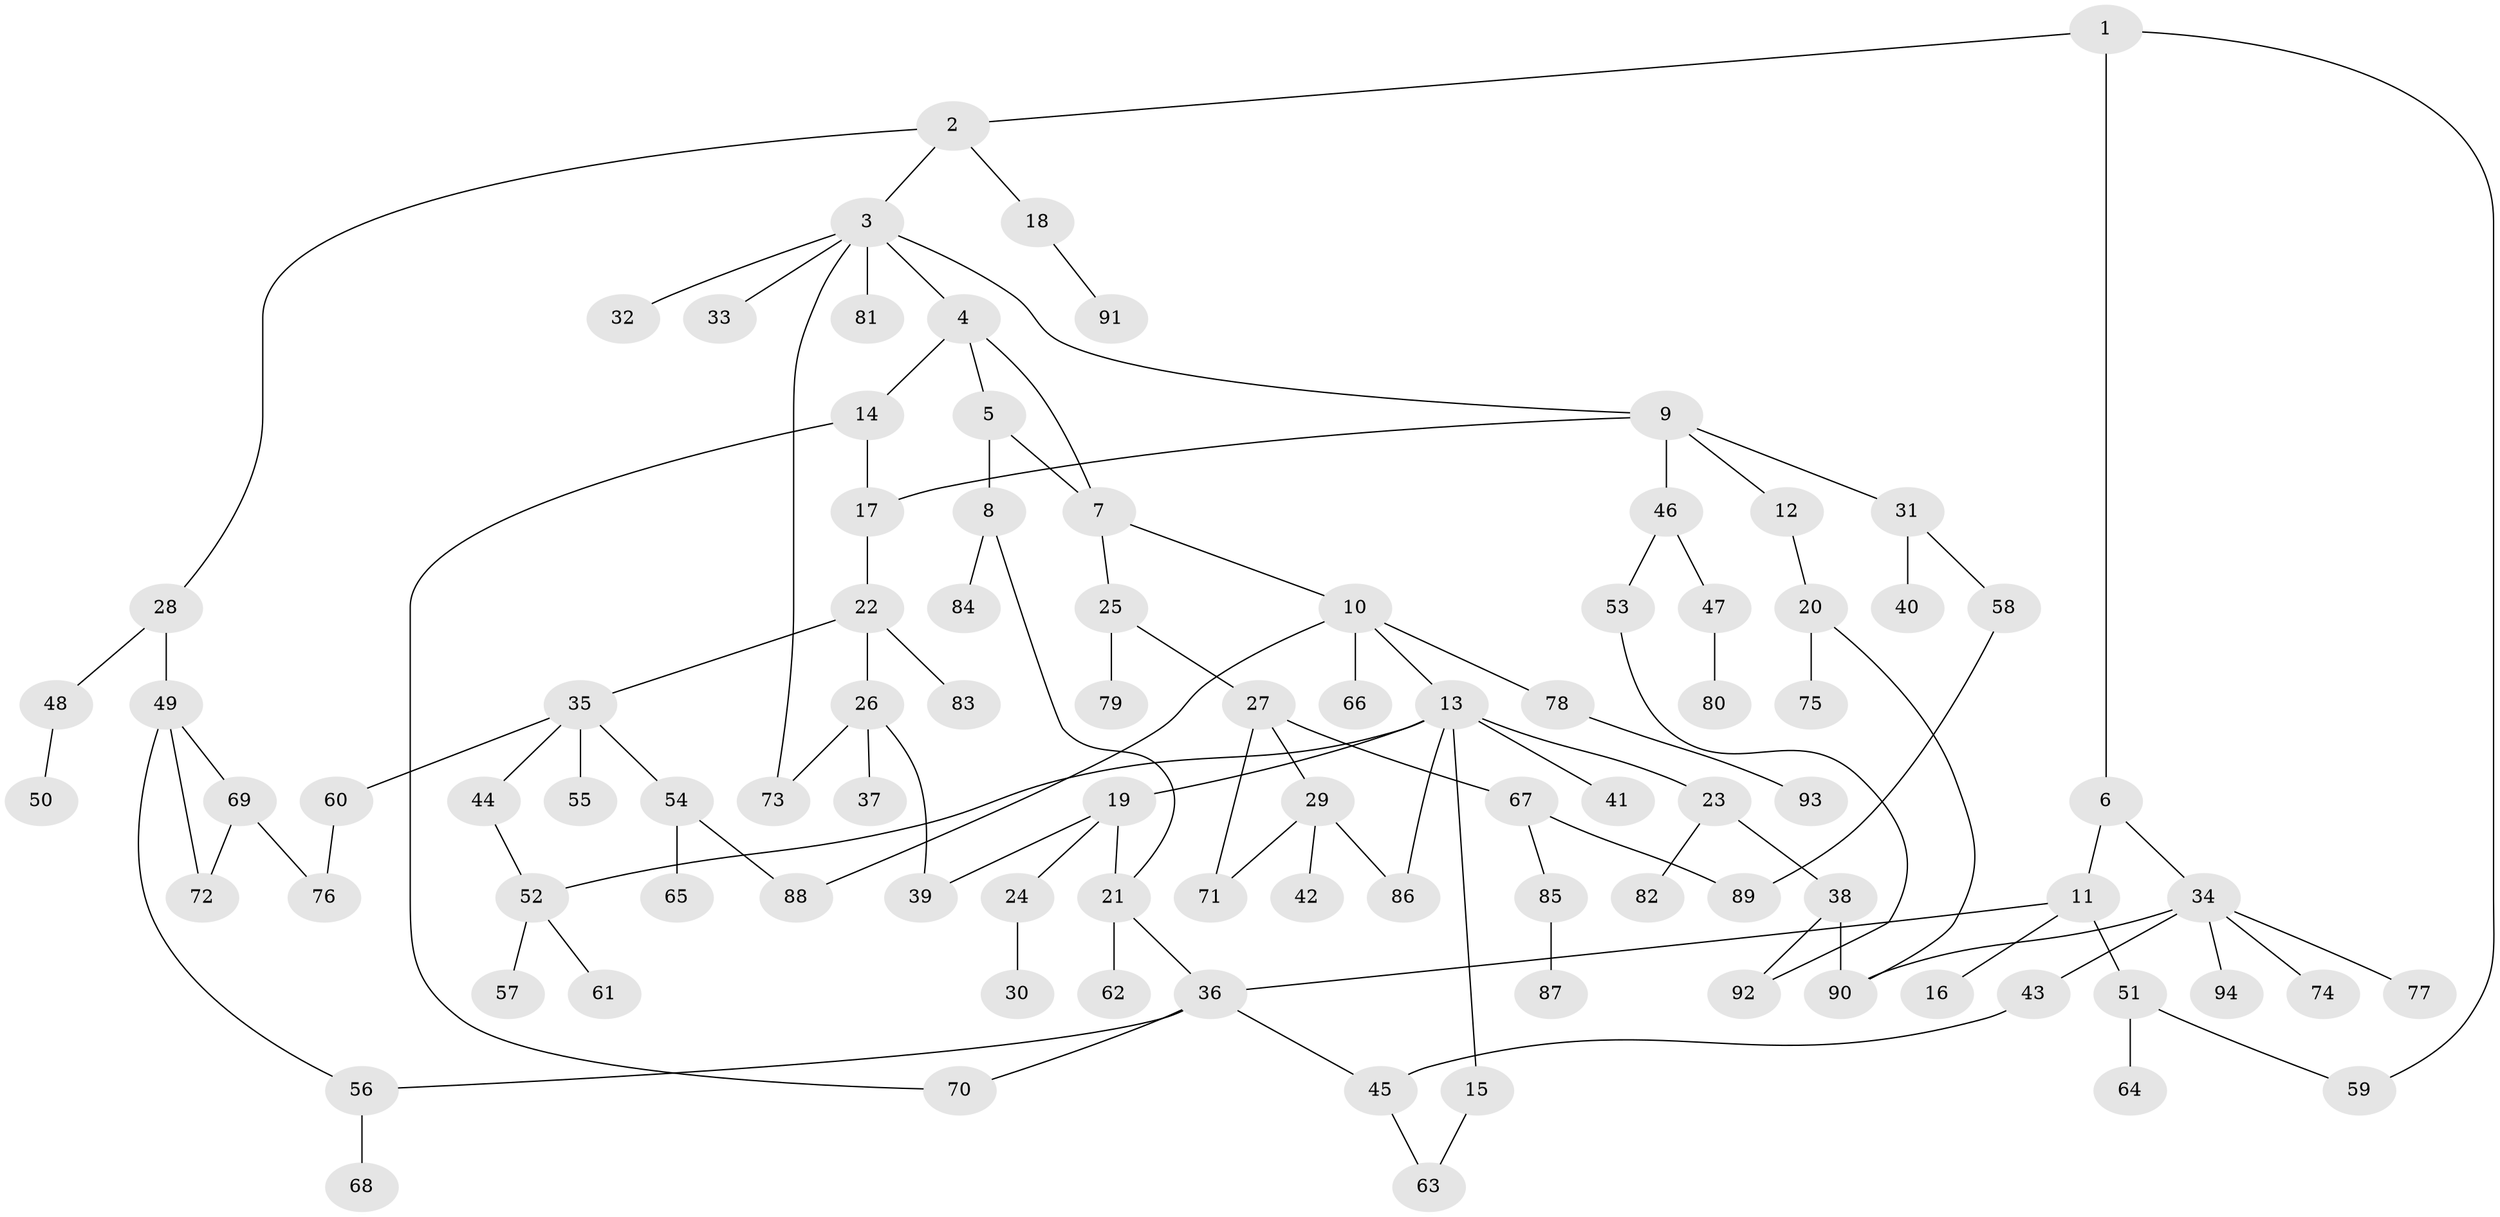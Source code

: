 // Generated by graph-tools (version 1.1) at 2025/34/03/09/25 02:34:12]
// undirected, 94 vertices, 114 edges
graph export_dot {
graph [start="1"]
  node [color=gray90,style=filled];
  1;
  2;
  3;
  4;
  5;
  6;
  7;
  8;
  9;
  10;
  11;
  12;
  13;
  14;
  15;
  16;
  17;
  18;
  19;
  20;
  21;
  22;
  23;
  24;
  25;
  26;
  27;
  28;
  29;
  30;
  31;
  32;
  33;
  34;
  35;
  36;
  37;
  38;
  39;
  40;
  41;
  42;
  43;
  44;
  45;
  46;
  47;
  48;
  49;
  50;
  51;
  52;
  53;
  54;
  55;
  56;
  57;
  58;
  59;
  60;
  61;
  62;
  63;
  64;
  65;
  66;
  67;
  68;
  69;
  70;
  71;
  72;
  73;
  74;
  75;
  76;
  77;
  78;
  79;
  80;
  81;
  82;
  83;
  84;
  85;
  86;
  87;
  88;
  89;
  90;
  91;
  92;
  93;
  94;
  1 -- 2;
  1 -- 6;
  1 -- 59;
  2 -- 3;
  2 -- 18;
  2 -- 28;
  3 -- 4;
  3 -- 9;
  3 -- 32;
  3 -- 33;
  3 -- 73;
  3 -- 81;
  4 -- 5;
  4 -- 14;
  4 -- 7;
  5 -- 7;
  5 -- 8;
  6 -- 11;
  6 -- 34;
  7 -- 10;
  7 -- 25;
  8 -- 21;
  8 -- 84;
  9 -- 12;
  9 -- 31;
  9 -- 46;
  9 -- 17;
  10 -- 13;
  10 -- 66;
  10 -- 78;
  10 -- 88;
  11 -- 16;
  11 -- 36;
  11 -- 51;
  12 -- 20;
  13 -- 15;
  13 -- 19;
  13 -- 23;
  13 -- 41;
  13 -- 86;
  13 -- 52;
  14 -- 17;
  14 -- 70;
  15 -- 63;
  17 -- 22;
  18 -- 91;
  19 -- 24;
  19 -- 39;
  19 -- 21;
  20 -- 75;
  20 -- 90;
  21 -- 62;
  21 -- 36;
  22 -- 26;
  22 -- 35;
  22 -- 83;
  23 -- 38;
  23 -- 82;
  24 -- 30;
  25 -- 27;
  25 -- 79;
  26 -- 37;
  26 -- 73;
  26 -- 39;
  27 -- 29;
  27 -- 67;
  27 -- 71;
  28 -- 48;
  28 -- 49;
  29 -- 42;
  29 -- 71;
  29 -- 86;
  31 -- 40;
  31 -- 58;
  34 -- 43;
  34 -- 74;
  34 -- 77;
  34 -- 94;
  34 -- 90;
  35 -- 44;
  35 -- 54;
  35 -- 55;
  35 -- 60;
  36 -- 56;
  36 -- 45;
  36 -- 70;
  38 -- 90;
  38 -- 92;
  43 -- 45;
  44 -- 52;
  45 -- 63;
  46 -- 47;
  46 -- 53;
  47 -- 80;
  48 -- 50;
  49 -- 69;
  49 -- 72;
  49 -- 56;
  51 -- 64;
  51 -- 59;
  52 -- 57;
  52 -- 61;
  53 -- 92;
  54 -- 65;
  54 -- 88;
  56 -- 68;
  58 -- 89;
  60 -- 76;
  67 -- 85;
  67 -- 89;
  69 -- 76;
  69 -- 72;
  78 -- 93;
  85 -- 87;
}
